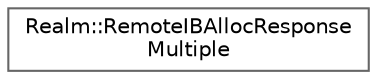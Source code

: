 digraph "Graphical Class Hierarchy"
{
 // LATEX_PDF_SIZE
  bgcolor="transparent";
  edge [fontname=Helvetica,fontsize=10,labelfontname=Helvetica,labelfontsize=10];
  node [fontname=Helvetica,fontsize=10,shape=box,height=0.2,width=0.4];
  rankdir="LR";
  Node0 [id="Node000000",label="Realm::RemoteIBAllocResponse\lMultiple",height=0.2,width=0.4,color="grey40", fillcolor="white", style="filled",URL="$structRealm_1_1RemoteIBAllocResponseMultiple.html",tooltip=" "];
}
